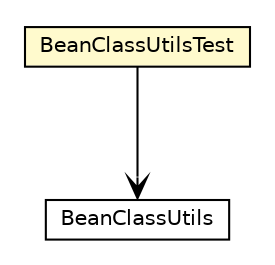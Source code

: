 #!/usr/local/bin/dot
#
# Class diagram 
# Generated by UMLGraph version R5_6_6-8-g8d7759 (http://www.umlgraph.org/)
#

digraph G {
	edge [fontname="Helvetica",fontsize=10,labelfontname="Helvetica",labelfontsize=10];
	node [fontname="Helvetica",fontsize=10,shape=plaintext];
	nodesep=0.25;
	ranksep=0.5;
	// org.dayatang.utils.BeanClassUtilsTest
	c14875 [label=<<table title="org.dayatang.utils.BeanClassUtilsTest" border="0" cellborder="1" cellspacing="0" cellpadding="2" port="p" bgcolor="lemonChiffon" href="./BeanClassUtilsTest.html">
		<tr><td><table border="0" cellspacing="0" cellpadding="1">
<tr><td align="center" balign="center"> BeanClassUtilsTest </td></tr>
		</table></td></tr>
		</table>>, URL="./BeanClassUtilsTest.html", fontname="Helvetica", fontcolor="black", fontsize=10.0];
	// org.dayatang.utils.BeanClassUtilsTest NAVASSOC org.dayatang.utils.BeanClassUtils
	c14875:p -> c15059:p [taillabel="", label=" "headlabel="", fontname="Helvetica", fontcolor="black", fontsize=10.0, color="black", arrowhead=open];
	// org.dayatang.utils.BeanClassUtils
	c15059 [label=<<table title="org.dayatang.utils.BeanClassUtils" border="0" cellborder="1" cellspacing="0" cellpadding="2" port="p" href="http://java.sun.com/j2se/1.4.2/docs/api/org/dayatang/utils/BeanClassUtils.html">
		<tr><td><table border="0" cellspacing="0" cellpadding="1">
<tr><td align="center" balign="center"> BeanClassUtils </td></tr>
		</table></td></tr>
		</table>>, URL="http://java.sun.com/j2se/1.4.2/docs/api/org/dayatang/utils/BeanClassUtils.html", fontname="Helvetica", fontcolor="black", fontsize=10.0];
}

